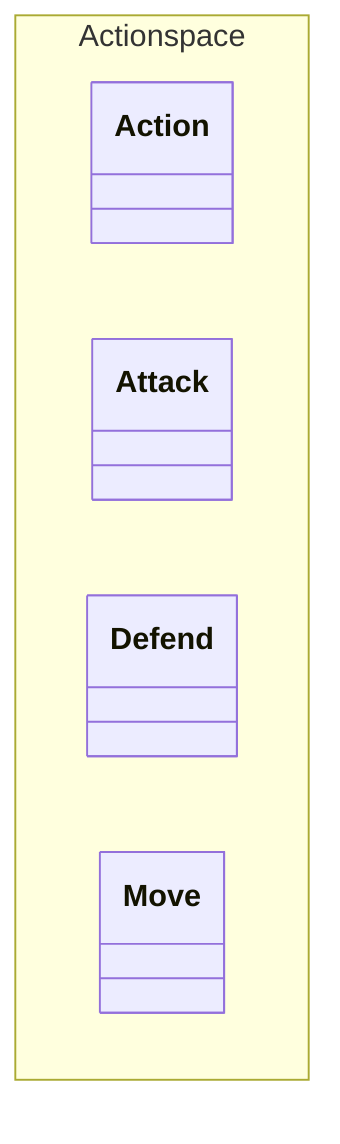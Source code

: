 classDiagram
    namespace Actionspace {
        class Action
        class Attack
        class Defend
        class Move
    }